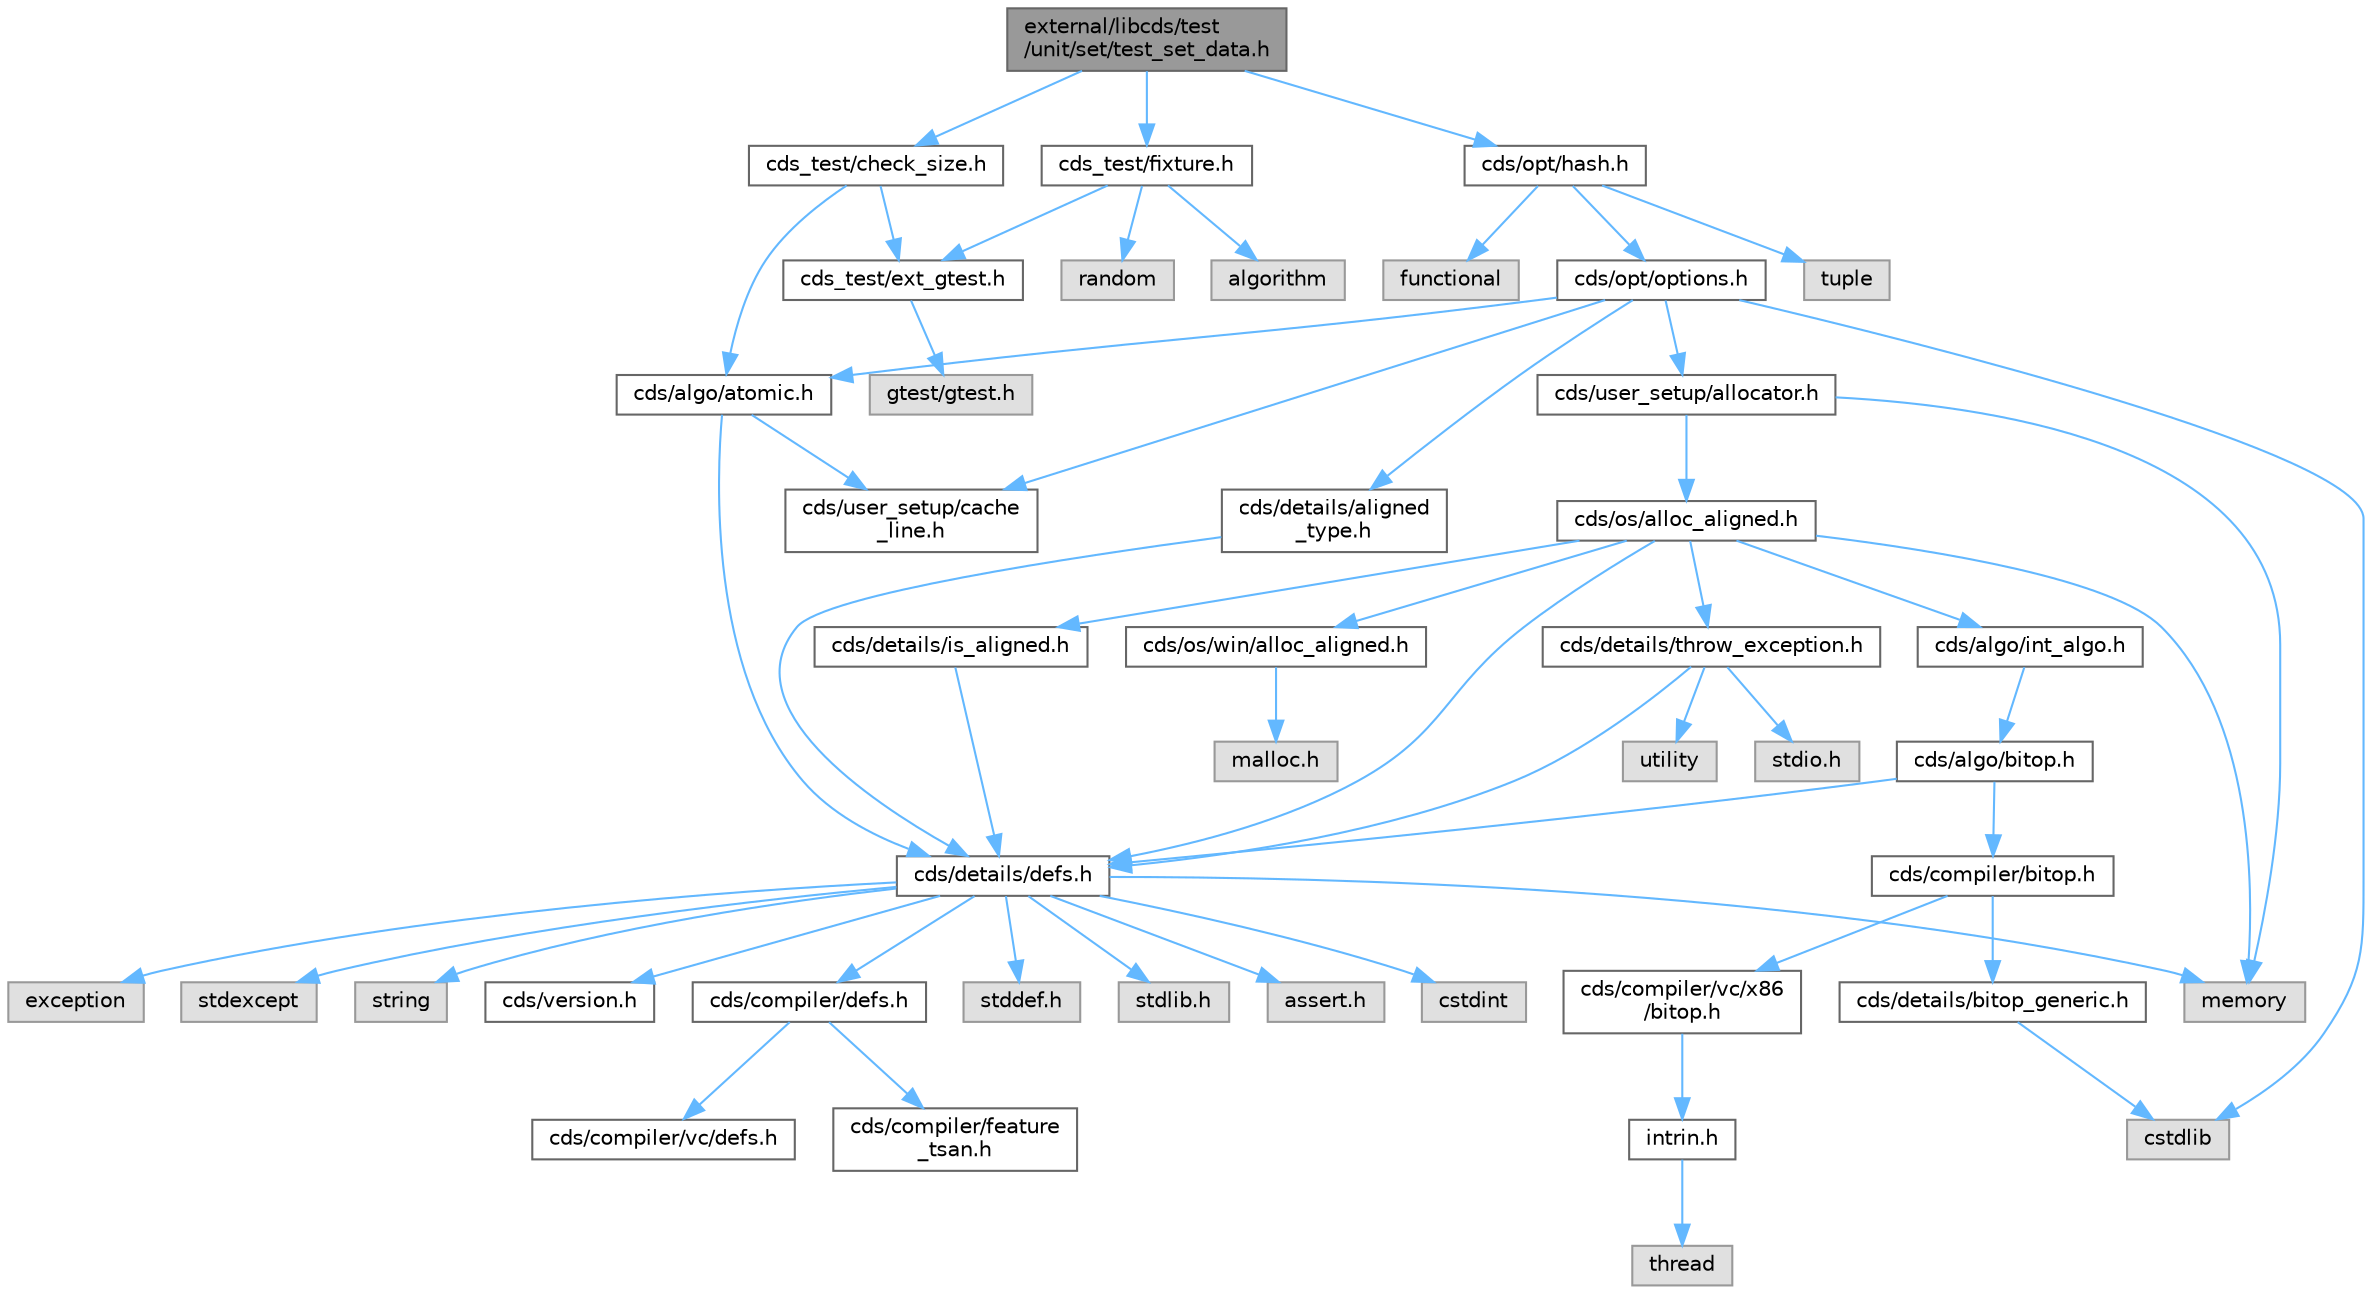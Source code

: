 digraph "external/libcds/test/unit/set/test_set_data.h"
{
 // LATEX_PDF_SIZE
  bgcolor="transparent";
  edge [fontname=Helvetica,fontsize=10,labelfontname=Helvetica,labelfontsize=10];
  node [fontname=Helvetica,fontsize=10,shape=box,height=0.2,width=0.4];
  Node1 [id="Node000001",label="external/libcds/test\l/unit/set/test_set_data.h",height=0.2,width=0.4,color="gray40", fillcolor="grey60", style="filled", fontcolor="black",tooltip=" "];
  Node1 -> Node2 [id="edge54_Node000001_Node000002",color="steelblue1",style="solid",tooltip=" "];
  Node2 [id="Node000002",label="cds_test/check_size.h",height=0.2,width=0.4,color="grey40", fillcolor="white", style="filled",URL="$check__size_8h.html",tooltip=" "];
  Node2 -> Node3 [id="edge55_Node000002_Node000003",color="steelblue1",style="solid",tooltip=" "];
  Node3 [id="Node000003",label="cds_test/ext_gtest.h",height=0.2,width=0.4,color="grey40", fillcolor="white", style="filled",URL="$ext__gtest_8h.html",tooltip=" "];
  Node3 -> Node4 [id="edge56_Node000003_Node000004",color="steelblue1",style="solid",tooltip=" "];
  Node4 [id="Node000004",label="gtest/gtest.h",height=0.2,width=0.4,color="grey60", fillcolor="#E0E0E0", style="filled",tooltip=" "];
  Node2 -> Node5 [id="edge57_Node000002_Node000005",color="steelblue1",style="solid",tooltip=" "];
  Node5 [id="Node000005",label="cds/algo/atomic.h",height=0.2,width=0.4,color="grey40", fillcolor="white", style="filled",URL="$external_2libcds_2cds_2algo_2atomic_8h.html",tooltip=" "];
  Node5 -> Node6 [id="edge58_Node000005_Node000006",color="steelblue1",style="solid",tooltip=" "];
  Node6 [id="Node000006",label="cds/details/defs.h",height=0.2,width=0.4,color="grey40", fillcolor="white", style="filled",URL="$details_2defs_8h.html",tooltip=" "];
  Node6 -> Node7 [id="edge59_Node000006_Node000007",color="steelblue1",style="solid",tooltip=" "];
  Node7 [id="Node000007",label="stddef.h",height=0.2,width=0.4,color="grey60", fillcolor="#E0E0E0", style="filled",tooltip=" "];
  Node6 -> Node8 [id="edge60_Node000006_Node000008",color="steelblue1",style="solid",tooltip=" "];
  Node8 [id="Node000008",label="stdlib.h",height=0.2,width=0.4,color="grey60", fillcolor="#E0E0E0", style="filled",tooltip=" "];
  Node6 -> Node9 [id="edge61_Node000006_Node000009",color="steelblue1",style="solid",tooltip=" "];
  Node9 [id="Node000009",label="assert.h",height=0.2,width=0.4,color="grey60", fillcolor="#E0E0E0", style="filled",tooltip=" "];
  Node6 -> Node10 [id="edge62_Node000006_Node000010",color="steelblue1",style="solid",tooltip=" "];
  Node10 [id="Node000010",label="cstdint",height=0.2,width=0.4,color="grey60", fillcolor="#E0E0E0", style="filled",tooltip=" "];
  Node6 -> Node11 [id="edge63_Node000006_Node000011",color="steelblue1",style="solid",tooltip=" "];
  Node11 [id="Node000011",label="exception",height=0.2,width=0.4,color="grey60", fillcolor="#E0E0E0", style="filled",tooltip=" "];
  Node6 -> Node12 [id="edge64_Node000006_Node000012",color="steelblue1",style="solid",tooltip=" "];
  Node12 [id="Node000012",label="stdexcept",height=0.2,width=0.4,color="grey60", fillcolor="#E0E0E0", style="filled",tooltip=" "];
  Node6 -> Node13 [id="edge65_Node000006_Node000013",color="steelblue1",style="solid",tooltip=" "];
  Node13 [id="Node000013",label="string",height=0.2,width=0.4,color="grey60", fillcolor="#E0E0E0", style="filled",tooltip=" "];
  Node6 -> Node14 [id="edge66_Node000006_Node000014",color="steelblue1",style="solid",tooltip=" "];
  Node14 [id="Node000014",label="memory",height=0.2,width=0.4,color="grey60", fillcolor="#E0E0E0", style="filled",tooltip=" "];
  Node6 -> Node15 [id="edge67_Node000006_Node000015",color="steelblue1",style="solid",tooltip=" "];
  Node15 [id="Node000015",label="cds/version.h",height=0.2,width=0.4,color="grey40", fillcolor="white", style="filled",URL="$external_2libcds_2cds_2version_8h.html",tooltip=" "];
  Node6 -> Node16 [id="edge68_Node000006_Node000016",color="steelblue1",style="solid",tooltip=" "];
  Node16 [id="Node000016",label="cds/compiler/defs.h",height=0.2,width=0.4,color="grey40", fillcolor="white", style="filled",URL="$compiler_2defs_8h.html",tooltip=" "];
  Node16 -> Node17 [id="edge69_Node000016_Node000017",color="steelblue1",style="solid",tooltip=" "];
  Node17 [id="Node000017",label="cds/compiler/vc/defs.h",height=0.2,width=0.4,color="grey40", fillcolor="white", style="filled",URL="$compiler_2vc_2defs_8h.html",tooltip=" "];
  Node16 -> Node18 [id="edge70_Node000016_Node000018",color="steelblue1",style="solid",tooltip=" "];
  Node18 [id="Node000018",label="cds/compiler/feature\l_tsan.h",height=0.2,width=0.4,color="grey40", fillcolor="white", style="filled",URL="$feature__tsan_8h.html",tooltip=" "];
  Node5 -> Node19 [id="edge71_Node000005_Node000019",color="steelblue1",style="solid",tooltip=" "];
  Node19 [id="Node000019",label="cds/user_setup/cache\l_line.h",height=0.2,width=0.4,color="grey40", fillcolor="white", style="filled",URL="$cache__line_8h.html",tooltip="Cache-line size definition"];
  Node1 -> Node20 [id="edge72_Node000001_Node000020",color="steelblue1",style="solid",tooltip=" "];
  Node20 [id="Node000020",label="cds_test/fixture.h",height=0.2,width=0.4,color="grey40", fillcolor="white", style="filled",URL="$fixture_8h.html",tooltip=" "];
  Node20 -> Node3 [id="edge73_Node000020_Node000003",color="steelblue1",style="solid",tooltip=" "];
  Node20 -> Node21 [id="edge74_Node000020_Node000021",color="steelblue1",style="solid",tooltip=" "];
  Node21 [id="Node000021",label="algorithm",height=0.2,width=0.4,color="grey60", fillcolor="#E0E0E0", style="filled",tooltip=" "];
  Node20 -> Node22 [id="edge75_Node000020_Node000022",color="steelblue1",style="solid",tooltip=" "];
  Node22 [id="Node000022",label="random",height=0.2,width=0.4,color="grey60", fillcolor="#E0E0E0", style="filled",tooltip=" "];
  Node1 -> Node23 [id="edge76_Node000001_Node000023",color="steelblue1",style="solid",tooltip=" "];
  Node23 [id="Node000023",label="cds/opt/hash.h",height=0.2,width=0.4,color="grey40", fillcolor="white", style="filled",URL="$external_2libcds_2cds_2opt_2hash_8h.html",tooltip=" "];
  Node23 -> Node24 [id="edge77_Node000023_Node000024",color="steelblue1",style="solid",tooltip=" "];
  Node24 [id="Node000024",label="tuple",height=0.2,width=0.4,color="grey60", fillcolor="#E0E0E0", style="filled",tooltip=" "];
  Node23 -> Node25 [id="edge78_Node000023_Node000025",color="steelblue1",style="solid",tooltip=" "];
  Node25 [id="Node000025",label="functional",height=0.2,width=0.4,color="grey60", fillcolor="#E0E0E0", style="filled",tooltip=" "];
  Node23 -> Node26 [id="edge79_Node000023_Node000026",color="steelblue1",style="solid",tooltip=" "];
  Node26 [id="Node000026",label="cds/opt/options.h",height=0.2,width=0.4,color="grey40", fillcolor="white", style="filled",URL="$opt_2options_8h.html",tooltip=" "];
  Node26 -> Node27 [id="edge80_Node000026_Node000027",color="steelblue1",style="solid",tooltip=" "];
  Node27 [id="Node000027",label="cstdlib",height=0.2,width=0.4,color="grey60", fillcolor="#E0E0E0", style="filled",tooltip=" "];
  Node26 -> Node28 [id="edge81_Node000026_Node000028",color="steelblue1",style="solid",tooltip=" "];
  Node28 [id="Node000028",label="cds/details/aligned\l_type.h",height=0.2,width=0.4,color="grey40", fillcolor="white", style="filled",URL="$aligned__type_8h.html",tooltip=" "];
  Node28 -> Node6 [id="edge82_Node000028_Node000006",color="steelblue1",style="solid",tooltip=" "];
  Node26 -> Node29 [id="edge83_Node000026_Node000029",color="steelblue1",style="solid",tooltip=" "];
  Node29 [id="Node000029",label="cds/user_setup/allocator.h",height=0.2,width=0.4,color="grey40", fillcolor="white", style="filled",URL="$external_2libcds_2cds_2user__setup_2allocator_8h.html",tooltip="Default implementation of allocator classes."];
  Node29 -> Node14 [id="edge84_Node000029_Node000014",color="steelblue1",style="solid",tooltip=" "];
  Node29 -> Node30 [id="edge85_Node000029_Node000030",color="steelblue1",style="solid",tooltip=" "];
  Node30 [id="Node000030",label="cds/os/alloc_aligned.h",height=0.2,width=0.4,color="grey40", fillcolor="white", style="filled",URL="$alloc__aligned_8h.html",tooltip=" "];
  Node30 -> Node6 [id="edge86_Node000030_Node000006",color="steelblue1",style="solid",tooltip=" "];
  Node30 -> Node31 [id="edge87_Node000030_Node000031",color="steelblue1",style="solid",tooltip=" "];
  Node31 [id="Node000031",label="cds/os/win/alloc_aligned.h",height=0.2,width=0.4,color="grey40", fillcolor="white", style="filled",URL="$win_2alloc__aligned_8h.html",tooltip=" "];
  Node31 -> Node32 [id="edge88_Node000031_Node000032",color="steelblue1",style="solid",tooltip=" "];
  Node32 [id="Node000032",label="malloc.h",height=0.2,width=0.4,color="grey60", fillcolor="#E0E0E0", style="filled",tooltip=" "];
  Node30 -> Node14 [id="edge89_Node000030_Node000014",color="steelblue1",style="solid",tooltip=" "];
  Node30 -> Node33 [id="edge90_Node000030_Node000033",color="steelblue1",style="solid",tooltip=" "];
  Node33 [id="Node000033",label="cds/details/is_aligned.h",height=0.2,width=0.4,color="grey40", fillcolor="white", style="filled",URL="$is__aligned_8h.html",tooltip=" "];
  Node33 -> Node6 [id="edge91_Node000033_Node000006",color="steelblue1",style="solid",tooltip=" "];
  Node30 -> Node34 [id="edge92_Node000030_Node000034",color="steelblue1",style="solid",tooltip=" "];
  Node34 [id="Node000034",label="cds/algo/int_algo.h",height=0.2,width=0.4,color="grey40", fillcolor="white", style="filled",URL="$int__algo_8h.html",tooltip=" "];
  Node34 -> Node35 [id="edge93_Node000034_Node000035",color="steelblue1",style="solid",tooltip=" "];
  Node35 [id="Node000035",label="cds/algo/bitop.h",height=0.2,width=0.4,color="grey40", fillcolor="white", style="filled",URL="$algo_2bitop_8h.html",tooltip=" "];
  Node35 -> Node6 [id="edge94_Node000035_Node000006",color="steelblue1",style="solid",tooltip=" "];
  Node35 -> Node36 [id="edge95_Node000035_Node000036",color="steelblue1",style="solid",tooltip=" "];
  Node36 [id="Node000036",label="cds/compiler/bitop.h",height=0.2,width=0.4,color="grey40", fillcolor="white", style="filled",URL="$compiler_2bitop_8h.html",tooltip=" "];
  Node36 -> Node37 [id="edge96_Node000036_Node000037",color="steelblue1",style="solid",tooltip=" "];
  Node37 [id="Node000037",label="cds/compiler/vc/x86\l/bitop.h",height=0.2,width=0.4,color="grey40", fillcolor="white", style="filled",URL="$compiler_2vc_2x86_2bitop_8h.html",tooltip=" "];
  Node37 -> Node38 [id="edge97_Node000037_Node000038",color="steelblue1",style="solid",tooltip=" "];
  Node38 [id="Node000038",label="intrin.h",height=0.2,width=0.4,color="grey40", fillcolor="white", style="filled",URL="$intrin_8h.html",tooltip=" "];
  Node38 -> Node39 [id="edge98_Node000038_Node000039",color="steelblue1",style="solid",tooltip=" "];
  Node39 [id="Node000039",label="thread",height=0.2,width=0.4,color="grey60", fillcolor="#E0E0E0", style="filled",tooltip=" "];
  Node36 -> Node40 [id="edge99_Node000036_Node000040",color="steelblue1",style="solid",tooltip=" "];
  Node40 [id="Node000040",label="cds/details/bitop_generic.h",height=0.2,width=0.4,color="grey40", fillcolor="white", style="filled",URL="$bitop__generic_8h.html",tooltip=" "];
  Node40 -> Node27 [id="edge100_Node000040_Node000027",color="steelblue1",style="solid",tooltip=" "];
  Node30 -> Node41 [id="edge101_Node000030_Node000041",color="steelblue1",style="solid",tooltip=" "];
  Node41 [id="Node000041",label="cds/details/throw_exception.h",height=0.2,width=0.4,color="grey40", fillcolor="white", style="filled",URL="$throw__exception_8h.html",tooltip=" "];
  Node41 -> Node6 [id="edge102_Node000041_Node000006",color="steelblue1",style="solid",tooltip=" "];
  Node41 -> Node42 [id="edge103_Node000041_Node000042",color="steelblue1",style="solid",tooltip=" "];
  Node42 [id="Node000042",label="stdio.h",height=0.2,width=0.4,color="grey60", fillcolor="#E0E0E0", style="filled",tooltip=" "];
  Node41 -> Node43 [id="edge104_Node000041_Node000043",color="steelblue1",style="solid",tooltip=" "];
  Node43 [id="Node000043",label="utility",height=0.2,width=0.4,color="grey60", fillcolor="#E0E0E0", style="filled",tooltip=" "];
  Node26 -> Node19 [id="edge105_Node000026_Node000019",color="steelblue1",style="solid",tooltip=" "];
  Node26 -> Node5 [id="edge106_Node000026_Node000005",color="steelblue1",style="solid",tooltip=" "];
}
